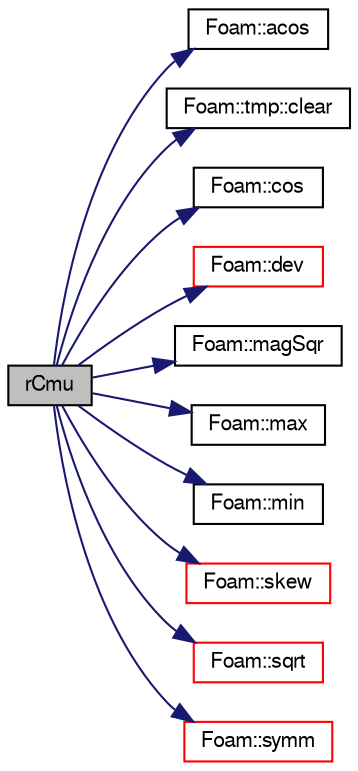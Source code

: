 digraph "rCmu"
{
  bgcolor="transparent";
  edge [fontname="FreeSans",fontsize="10",labelfontname="FreeSans",labelfontsize="10"];
  node [fontname="FreeSans",fontsize="10",shape=record];
  rankdir="LR";
  Node322 [label="rCmu",height=0.2,width=0.4,color="black", fillcolor="grey75", style="filled", fontcolor="black"];
  Node322 -> Node323 [color="midnightblue",fontsize="10",style="solid",fontname="FreeSans"];
  Node323 [label="Foam::acos",height=0.2,width=0.4,color="black",URL="$a21124.html#af1788b4e662ef398105742fd8bc861fc"];
  Node322 -> Node324 [color="midnightblue",fontsize="10",style="solid",fontname="FreeSans"];
  Node324 [label="Foam::tmp::clear",height=0.2,width=0.4,color="black",URL="$a25962.html#adf1d9633e64d0de6a36e0af17ccd8163",tooltip="If object pointer points to valid object: "];
  Node322 -> Node325 [color="midnightblue",fontsize="10",style="solid",fontname="FreeSans"];
  Node325 [label="Foam::cos",height=0.2,width=0.4,color="black",URL="$a21124.html#aebb41a148f7cf44b63e12f69e487e49f"];
  Node322 -> Node326 [color="midnightblue",fontsize="10",style="solid",fontname="FreeSans"];
  Node326 [label="Foam::dev",height=0.2,width=0.4,color="red",URL="$a21124.html#a042ede1d98e91923a7cc5e14e9f86854"];
  Node322 -> Node330 [color="midnightblue",fontsize="10",style="solid",fontname="FreeSans"];
  Node330 [label="Foam::magSqr",height=0.2,width=0.4,color="black",URL="$a21124.html#ae6fff2c6981e6d9618aa5038e69def6e"];
  Node322 -> Node331 [color="midnightblue",fontsize="10",style="solid",fontname="FreeSans"];
  Node331 [label="Foam::max",height=0.2,width=0.4,color="black",URL="$a21124.html#ac993e906cf2774ae77e666bc24e81733"];
  Node322 -> Node332 [color="midnightblue",fontsize="10",style="solid",fontname="FreeSans"];
  Node332 [label="Foam::min",height=0.2,width=0.4,color="black",URL="$a21124.html#a253e112ad2d56d96230ff39ea7f442dc"];
  Node322 -> Node333 [color="midnightblue",fontsize="10",style="solid",fontname="FreeSans"];
  Node333 [label="Foam::skew",height=0.2,width=0.4,color="red",URL="$a21124.html#aec5060dc82b7727c5935153aa048b2c1"];
  Node322 -> Node334 [color="midnightblue",fontsize="10",style="solid",fontname="FreeSans"];
  Node334 [label="Foam::sqrt",height=0.2,width=0.4,color="red",URL="$a21124.html#a8616bd62eebf2342a80222fecb1bda71"];
  Node322 -> Node336 [color="midnightblue",fontsize="10",style="solid",fontname="FreeSans"];
  Node336 [label="Foam::symm",height=0.2,width=0.4,color="red",URL="$a21124.html#a112755faabb5ff081d7a25a936a1d3c4"];
}
